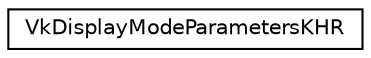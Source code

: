 digraph "Graphical Class Hierarchy"
{
 // LATEX_PDF_SIZE
  edge [fontname="Helvetica",fontsize="10",labelfontname="Helvetica",labelfontsize="10"];
  node [fontname="Helvetica",fontsize="10",shape=record];
  rankdir="LR";
  Node0 [label="VkDisplayModeParametersKHR",height=0.2,width=0.4,color="black", fillcolor="white", style="filled",URL="$d3/d57/structVkDisplayModeParametersKHR.html",tooltip=" "];
}
